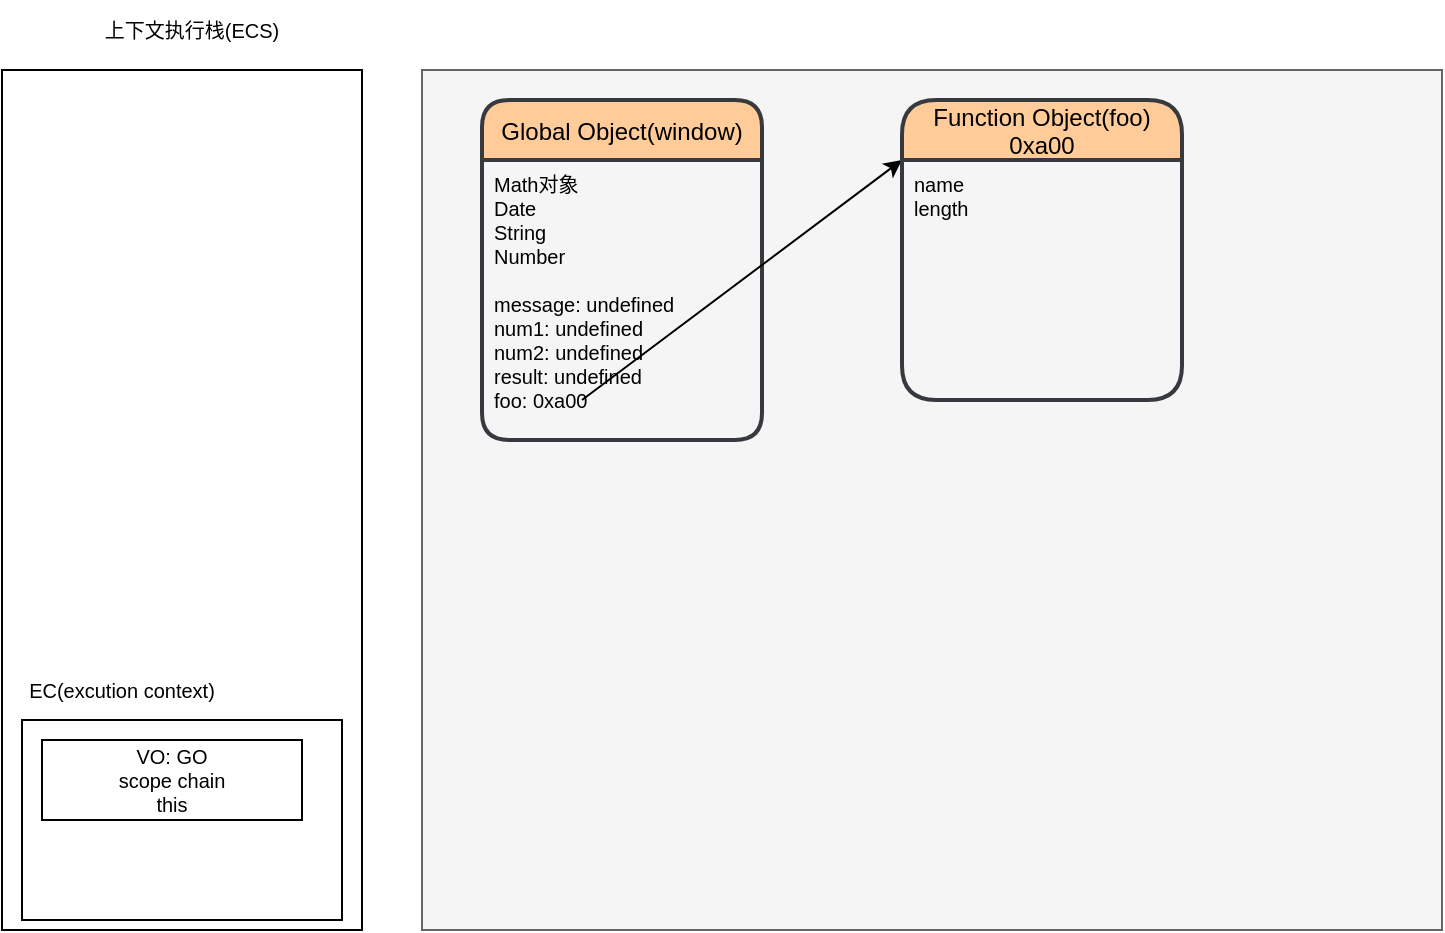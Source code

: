 <mxfile>
    <diagram id="uLGjIXd_daF9JAu25Qmv" name="执行前">
        <mxGraphModel dx="1049" dy="597" grid="1" gridSize="10" guides="1" tooltips="1" connect="1" arrows="1" fold="1" page="1" pageScale="1" pageWidth="827" pageHeight="1169" math="0" shadow="0">
            <root>
                <mxCell id="0"/>
                <mxCell id="1" parent="0"/>
                <mxCell id="2" value="" style="rounded=0;whiteSpace=wrap;html=1;" parent="1" vertex="1">
                    <mxGeometry x="40" y="155" width="180" height="430" as="geometry"/>
                </mxCell>
                <mxCell id="3" value="" style="rounded=0;whiteSpace=wrap;html=1;fillColor=#f5f5f5;strokeColor=#666666;fontColor=#333333;" parent="1" vertex="1">
                    <mxGeometry x="250" y="155" width="510" height="430" as="geometry"/>
                </mxCell>
                <mxCell id="14" value="Global Object(window)" style="swimlane;childLayout=stackLayout;horizontal=1;startSize=30;horizontalStack=0;rounded=1;fontSize=12;fontStyle=0;strokeWidth=2;resizeParent=0;resizeLast=1;shadow=0;dashed=0;align=center;fillColor=#ffcc99;strokeColor=#36393d;" parent="1" vertex="1">
                    <mxGeometry x="280" y="170" width="140" height="170" as="geometry"/>
                </mxCell>
                <mxCell id="15" value="Math对象&#10;Date&#10;String&#10;Number&#10;&#10;message: undefined&#10;num1: undefined&#10;num2: undefined&#10;result: undefined&#10;foo: 0xa00" style="align=left;strokeColor=none;fillColor=none;spacingLeft=4;fontSize=10;verticalAlign=top;resizable=0;rotatable=0;part=1;" parent="14" vertex="1">
                    <mxGeometry y="30" width="140" height="140" as="geometry"/>
                </mxCell>
                <mxCell id="21" value="" style="endArrow=classic;html=1;fontSize=10;entryX=0;entryY=0;entryDx=0;entryDy=0;" parent="14" target="20" edge="1">
                    <mxGeometry width="50" height="50" relative="1" as="geometry">
                        <mxPoint x="50" y="150" as="sourcePoint"/>
                        <mxPoint x="100" y="110" as="targetPoint"/>
                    </mxGeometry>
                </mxCell>
                <mxCell id="16" value="上下文执行栈(ECS)" style="text;html=1;strokeColor=none;fillColor=none;align=center;verticalAlign=middle;whiteSpace=wrap;rounded=0;fontSize=10;" parent="1" vertex="1">
                    <mxGeometry x="90" y="120" width="90" height="30" as="geometry"/>
                </mxCell>
                <mxCell id="17" value="" style="rounded=0;whiteSpace=wrap;html=1;fontSize=10;" parent="1" vertex="1">
                    <mxGeometry x="50" y="480" width="160" height="100" as="geometry"/>
                </mxCell>
                <mxCell id="18" value="EC(excution context)" style="text;html=1;strokeColor=none;fillColor=none;align=center;verticalAlign=middle;whiteSpace=wrap;rounded=0;fontSize=10;" parent="1" vertex="1">
                    <mxGeometry x="50" y="450" width="100" height="30" as="geometry"/>
                </mxCell>
                <mxCell id="19" value="Function Object(foo)&#10;0xa00" style="swimlane;childLayout=stackLayout;horizontal=1;startSize=30;horizontalStack=0;rounded=1;fontSize=12;fontStyle=0;strokeWidth=2;resizeParent=0;resizeLast=1;shadow=0;dashed=0;align=center;fillColor=#ffcc99;strokeColor=#36393d;arcSize=19;" parent="1" vertex="1">
                    <mxGeometry x="490" y="170" width="140" height="150" as="geometry"/>
                </mxCell>
                <mxCell id="20" value="name&#10;length" style="align=left;strokeColor=none;fillColor=none;spacingLeft=4;fontSize=10;verticalAlign=top;resizable=0;rotatable=0;part=1;" parent="19" vertex="1">
                    <mxGeometry y="30" width="140" height="120" as="geometry"/>
                </mxCell>
                <mxCell id="22" value="VO: GO&lt;br&gt;scope chain&lt;br&gt;this" style="rounded=0;whiteSpace=wrap;html=1;fontSize=10;" parent="1" vertex="1">
                    <mxGeometry x="60" y="490" width="130" height="40" as="geometry"/>
                </mxCell>
            </root>
        </mxGraphModel>
    </diagram>
    <diagram name="开始执行代码" id="vZLwUPT7dp6nYE_m62_J">
        <mxGraphModel dx="786" dy="461" grid="1" gridSize="10" guides="1" tooltips="1" connect="1" arrows="1" fold="1" page="1" pageScale="1" pageWidth="827" pageHeight="1169" math="0" shadow="0">
            <root>
                <mxCell id="XxNeRo8qAN6Skskvx6Yg-0"/>
                <mxCell id="XxNeRo8qAN6Skskvx6Yg-1" parent="XxNeRo8qAN6Skskvx6Yg-0"/>
                <mxCell id="XxNeRo8qAN6Skskvx6Yg-2" value="" style="rounded=0;whiteSpace=wrap;html=1;" parent="XxNeRo8qAN6Skskvx6Yg-1" vertex="1">
                    <mxGeometry x="40" y="155" width="180" height="430" as="geometry"/>
                </mxCell>
                <mxCell id="XxNeRo8qAN6Skskvx6Yg-3" value="" style="rounded=0;whiteSpace=wrap;html=1;fillColor=#f5f5f5;strokeColor=#666666;fontColor=#333333;" parent="XxNeRo8qAN6Skskvx6Yg-1" vertex="1">
                    <mxGeometry x="250" y="155" width="510" height="430" as="geometry"/>
                </mxCell>
                <mxCell id="XxNeRo8qAN6Skskvx6Yg-4" value="Global Object(window)" style="swimlane;childLayout=stackLayout;horizontal=1;startSize=30;horizontalStack=0;rounded=1;fontSize=12;fontStyle=0;strokeWidth=2;resizeParent=0;resizeLast=1;shadow=0;dashed=0;align=center;fillColor=#ffcc99;strokeColor=#36393d;" parent="XxNeRo8qAN6Skskvx6Yg-1" vertex="1">
                    <mxGeometry x="280" y="170" width="140" height="170" as="geometry"/>
                </mxCell>
                <mxCell id="XxNeRo8qAN6Skskvx6Yg-5" value="Math对象&#10;Date&#10;String&#10;Number&#10;&#10;foo: 0xa00&#10;message: &quot;Global Message&quot;&#10;num1: 10&#10;num2: 20&#10;result: 30&#10;" style="align=left;strokeColor=none;fillColor=none;spacingLeft=4;fontSize=10;verticalAlign=top;resizable=0;rotatable=0;part=1;" parent="XxNeRo8qAN6Skskvx6Yg-4" vertex="1">
                    <mxGeometry y="30" width="140" height="140" as="geometry"/>
                </mxCell>
                <mxCell id="XxNeRo8qAN6Skskvx6Yg-6" value="" style="endArrow=classic;html=1;fontSize=10;entryX=0;entryY=0;entryDx=0;entryDy=0;" parent="XxNeRo8qAN6Skskvx6Yg-4" target="XxNeRo8qAN6Skskvx6Yg-11" edge="1">
                    <mxGeometry width="50" height="50" relative="1" as="geometry">
                        <mxPoint x="50" y="150" as="sourcePoint"/>
                        <mxPoint x="100" y="110" as="targetPoint"/>
                    </mxGeometry>
                </mxCell>
                <mxCell id="XxNeRo8qAN6Skskvx6Yg-7" value="上下文执行栈(ECS)" style="text;html=1;strokeColor=none;fillColor=none;align=center;verticalAlign=middle;whiteSpace=wrap;rounded=0;fontSize=10;" parent="XxNeRo8qAN6Skskvx6Yg-1" vertex="1">
                    <mxGeometry x="90" y="120" width="90" height="30" as="geometry"/>
                </mxCell>
                <mxCell id="XxNeRo8qAN6Skskvx6Yg-8" value="" style="rounded=0;whiteSpace=wrap;html=1;fontSize=10;" parent="XxNeRo8qAN6Skskvx6Yg-1" vertex="1">
                    <mxGeometry x="50" y="480" width="160" height="100" as="geometry"/>
                </mxCell>
                <mxCell id="XxNeRo8qAN6Skskvx6Yg-9" value="EC(excution context)" style="text;html=1;strokeColor=none;fillColor=none;align=center;verticalAlign=middle;whiteSpace=wrap;rounded=0;fontSize=10;" parent="XxNeRo8qAN6Skskvx6Yg-1" vertex="1">
                    <mxGeometry x="50" y="450" width="100" height="30" as="geometry"/>
                </mxCell>
                <mxCell id="XxNeRo8qAN6Skskvx6Yg-10" value="Function Object(foo)&#10;0xa00" style="swimlane;childLayout=stackLayout;horizontal=1;startSize=30;horizontalStack=0;rounded=1;fontSize=12;fontStyle=0;strokeWidth=2;resizeParent=0;resizeLast=1;shadow=0;dashed=0;align=center;fillColor=#ffcc99;strokeColor=#36393d;arcSize=19;" parent="XxNeRo8qAN6Skskvx6Yg-1" vertex="1">
                    <mxGeometry x="490" y="170" width="140" height="150" as="geometry"/>
                </mxCell>
                <mxCell id="XxNeRo8qAN6Skskvx6Yg-11" value="name&#10;length" style="align=left;strokeColor=none;fillColor=none;spacingLeft=4;fontSize=10;verticalAlign=top;resizable=0;rotatable=0;part=1;" parent="XxNeRo8qAN6Skskvx6Yg-10" vertex="1">
                    <mxGeometry y="30" width="140" height="120" as="geometry"/>
                </mxCell>
                <mxCell id="XxNeRo8qAN6Skskvx6Yg-12" value="VO: GO&lt;br&gt;scope chain&lt;br&gt;this" style="rounded=0;whiteSpace=wrap;html=1;fontSize=10;fillColor=#dae8fc;strokeColor=#6c8ebf;" parent="XxNeRo8qAN6Skskvx6Yg-1" vertex="1">
                    <mxGeometry x="60" y="490" width="130" height="40" as="geometry"/>
                </mxCell>
            </root>
        </mxGraphModel>
    </diagram>
</mxfile>